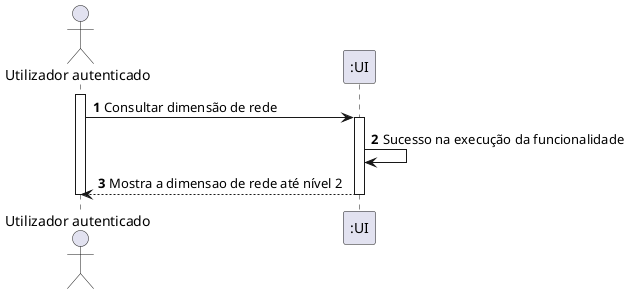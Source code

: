 @startuml
autonumber
'hide footbox

actor "Utilizador autenticado" as u

activate u
u->":UI": Consultar dimensão de rede
activate ":UI"
":UI"->":UI": Sucesso na execução da funcionalidade
":UI"-->u: Mostra a dimensao de rede até nível 2
deactivate ":UI"
deactivate u
@enduml

